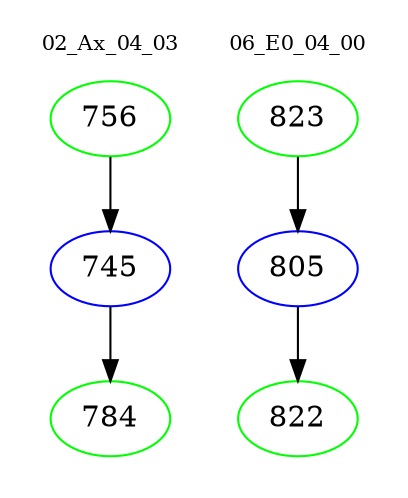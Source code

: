 digraph{
subgraph cluster_0 {
color = white
label = "02_Ax_04_03";
fontsize=10;
T0_756 [label="756", color="green"]
T0_756 -> T0_745 [color="black"]
T0_745 [label="745", color="blue"]
T0_745 -> T0_784 [color="black"]
T0_784 [label="784", color="green"]
}
subgraph cluster_1 {
color = white
label = "06_E0_04_00";
fontsize=10;
T1_823 [label="823", color="green"]
T1_823 -> T1_805 [color="black"]
T1_805 [label="805", color="blue"]
T1_805 -> T1_822 [color="black"]
T1_822 [label="822", color="green"]
}
}
